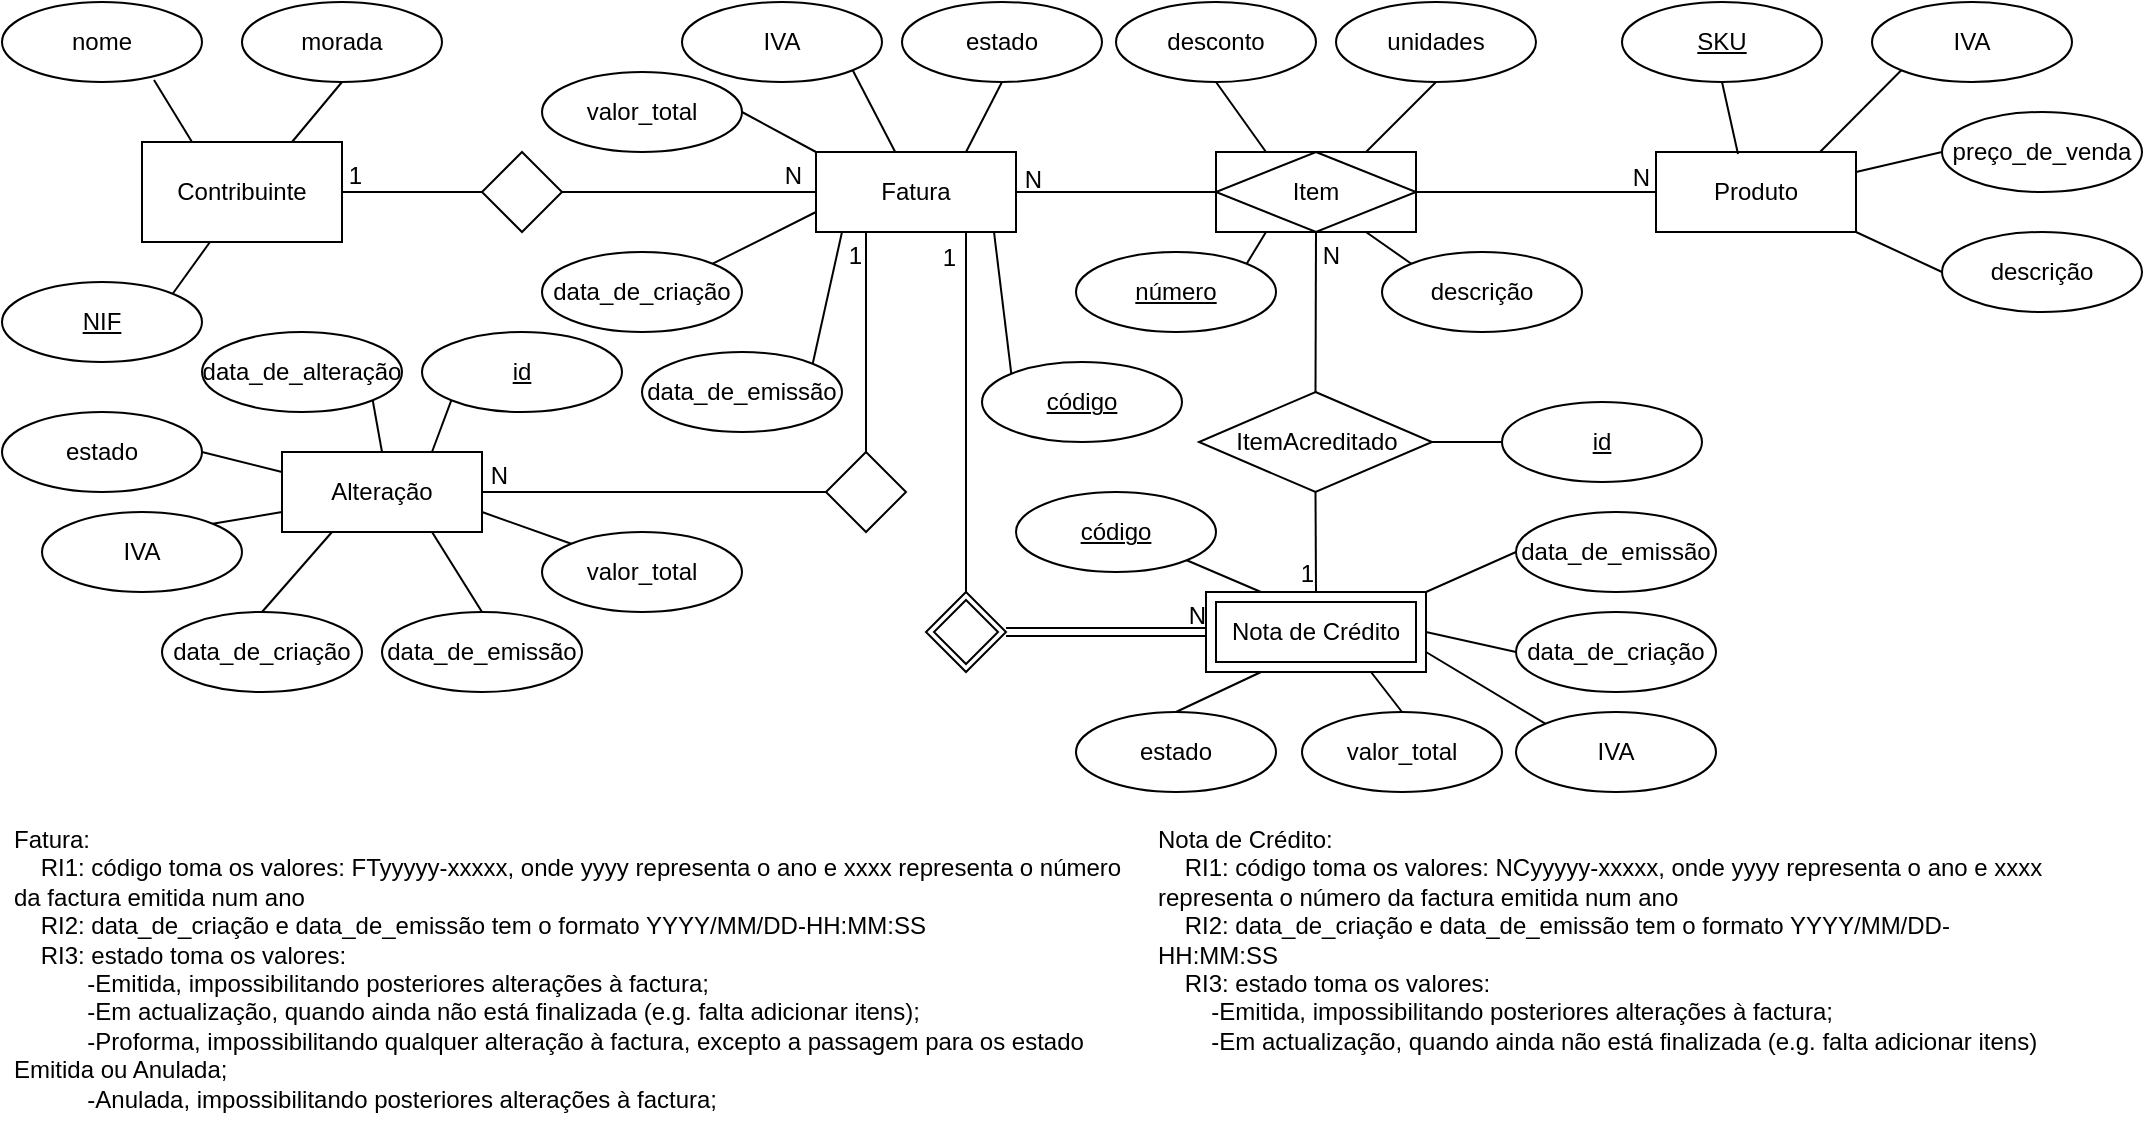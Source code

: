 <mxfile version="13.8.9-1" type="device"><diagram id="_QefGMFby_ssauYC7a9J" name="Page-1"><mxGraphModel dx="1946" dy="582" grid="1" gridSize="10" guides="1" tooltips="1" connect="1" arrows="1" fold="1" page="1" pageScale="1" pageWidth="850" pageHeight="1100" math="0" shadow="0"><root><mxCell id="0"/><mxCell id="1" parent="0"/><mxCell id="U_TX1g7S77VeadPZJB8o-40" value="Nota de Crédito" style="shape=ext;margin=3;double=1;whiteSpace=wrap;html=1;align=center;rounded=0;shadow=0;glass=0;sketch=0;strokeColor=#000000;gradientColor=none;" parent="1" vertex="1"><mxGeometry x="-78" y="350" width="110" height="40" as="geometry"/></mxCell><mxCell id="U_TX1g7S77VeadPZJB8o-41" value="Item" style="shape=associativeEntity;whiteSpace=wrap;html=1;align=center;rounded=0;shadow=0;glass=0;sketch=0;strokeColor=#000000;gradientColor=none;" parent="1" vertex="1"><mxGeometry x="-73" y="130" width="100" height="40" as="geometry"/></mxCell><mxCell id="U_TX1g7S77VeadPZJB8o-43" value="ItemAcreditado" style="shape=rhombus;perimeter=rhombusPerimeter;whiteSpace=wrap;html=1;align=center;rounded=0;shadow=0;glass=0;sketch=0;strokeColor=#000000;gradientColor=none;" parent="1" vertex="1"><mxGeometry x="-81.5" y="250" width="116.5" height="50" as="geometry"/></mxCell><mxCell id="U_TX1g7S77VeadPZJB8o-44" style="edgeStyle=orthogonalEdgeStyle;rounded=0;orthogonalLoop=1;jettySize=auto;html=1;exitX=0.5;exitY=1;exitDx=0;exitDy=0;" parent="1" source="U_TX1g7S77VeadPZJB8o-40" target="U_TX1g7S77VeadPZJB8o-40" edge="1"><mxGeometry relative="1" as="geometry"/></mxCell><mxCell id="U_TX1g7S77VeadPZJB8o-46" value="" style="shape=rhombus;double=1;perimeter=rhombusPerimeter;whiteSpace=wrap;html=1;align=center;rounded=0;shadow=0;glass=0;sketch=0;strokeColor=#000000;gradientColor=none;" parent="1" vertex="1"><mxGeometry x="-218" y="350" width="40" height="40" as="geometry"/></mxCell><mxCell id="U_TX1g7S77VeadPZJB8o-49" value="Fatura" style="whiteSpace=wrap;html=1;align=center;rounded=0;shadow=0;glass=0;sketch=0;strokeColor=#000000;gradientColor=none;" parent="1" vertex="1"><mxGeometry x="-273" y="130" width="100" height="40" as="geometry"/></mxCell><mxCell id="U_TX1g7S77VeadPZJB8o-50" value="Produto" style="whiteSpace=wrap;html=1;align=center;rounded=0;shadow=0;glass=0;sketch=0;strokeColor=#000000;gradientColor=none;" parent="1" vertex="1"><mxGeometry x="147" y="130" width="100" height="40" as="geometry"/></mxCell><mxCell id="U_TX1g7S77VeadPZJB8o-153" style="edgeStyle=none;rounded=0;orthogonalLoop=1;jettySize=auto;html=1;exitX=0;exitY=0;exitDx=0;exitDy=0;entryX=0.75;entryY=1;entryDx=0;entryDy=0;endArrow=none;endFill=0;strokeColor=#000000;" parent="1" source="U_TX1g7S77VeadPZJB8o-51" target="U_TX1g7S77VeadPZJB8o-41" edge="1"><mxGeometry relative="1" as="geometry"/></mxCell><mxCell id="U_TX1g7S77VeadPZJB8o-51" value="descrição" style="ellipse;whiteSpace=wrap;html=1;align=center;rounded=0;shadow=0;glass=0;sketch=0;strokeColor=#000000;gradientColor=none;" parent="1" vertex="1"><mxGeometry x="10" y="180" width="100" height="40" as="geometry"/></mxCell><mxCell id="U_TX1g7S77VeadPZJB8o-142" style="edgeStyle=none;rounded=0;orthogonalLoop=1;jettySize=auto;html=1;exitX=1;exitY=0;exitDx=0;exitDy=0;entryX=0.25;entryY=1;entryDx=0;entryDy=0;endArrow=none;endFill=0;strokeColor=#000000;" parent="1" source="U_TX1g7S77VeadPZJB8o-52" target="U_TX1g7S77VeadPZJB8o-41" edge="1"><mxGeometry relative="1" as="geometry"/></mxCell><mxCell id="U_TX1g7S77VeadPZJB8o-52" value="número" style="ellipse;whiteSpace=wrap;html=1;align=center;fontStyle=4;rounded=0;shadow=0;glass=0;sketch=0;strokeColor=#000000;gradientColor=none;" parent="1" vertex="1"><mxGeometry x="-143" y="180" width="100" height="40" as="geometry"/></mxCell><mxCell id="U_TX1g7S77VeadPZJB8o-140" style="edgeStyle=none;rounded=0;orthogonalLoop=1;jettySize=auto;html=1;exitX=0.5;exitY=1;exitDx=0;exitDy=0;entryX=0.25;entryY=0;entryDx=0;entryDy=0;endArrow=none;endFill=0;strokeColor=#000000;" parent="1" source="U_TX1g7S77VeadPZJB8o-53" target="U_TX1g7S77VeadPZJB8o-41" edge="1"><mxGeometry relative="1" as="geometry"/></mxCell><mxCell id="U_TX1g7S77VeadPZJB8o-53" value="desconto" style="ellipse;whiteSpace=wrap;html=1;align=center;rounded=0;shadow=0;glass=0;sketch=0;strokeColor=#000000;gradientColor=none;" parent="1" vertex="1"><mxGeometry x="-123" y="55" width="100" height="40" as="geometry"/></mxCell><mxCell id="U_TX1g7S77VeadPZJB8o-141" style="edgeStyle=none;rounded=0;orthogonalLoop=1;jettySize=auto;html=1;exitX=0.5;exitY=1;exitDx=0;exitDy=0;entryX=0.75;entryY=0;entryDx=0;entryDy=0;endArrow=none;endFill=0;strokeColor=#000000;" parent="1" source="U_TX1g7S77VeadPZJB8o-54" target="U_TX1g7S77VeadPZJB8o-41" edge="1"><mxGeometry relative="1" as="geometry"/></mxCell><mxCell id="U_TX1g7S77VeadPZJB8o-54" value="unidades" style="ellipse;whiteSpace=wrap;html=1;align=center;rounded=0;shadow=0;glass=0;sketch=0;strokeColor=#000000;gradientColor=none;" parent="1" vertex="1"><mxGeometry x="-13" y="55" width="100" height="40" as="geometry"/></mxCell><mxCell id="U_TX1g7S77VeadPZJB8o-138" style="edgeStyle=none;rounded=0;orthogonalLoop=1;jettySize=auto;html=1;exitX=0.5;exitY=1;exitDx=0;exitDy=0;entryX=0.75;entryY=0;entryDx=0;entryDy=0;endArrow=none;endFill=0;strokeColor=#000000;" parent="1" source="U_TX1g7S77VeadPZJB8o-55" target="U_TX1g7S77VeadPZJB8o-49" edge="1"><mxGeometry relative="1" as="geometry"/></mxCell><mxCell id="U_TX1g7S77VeadPZJB8o-55" value="estado" style="ellipse;whiteSpace=wrap;html=1;align=center;rounded=0;shadow=0;glass=0;sketch=0;strokeColor=#000000;gradientColor=none;" parent="1" vertex="1"><mxGeometry x="-230" y="55" width="100" height="40" as="geometry"/></mxCell><mxCell id="U_TX1g7S77VeadPZJB8o-139" style="edgeStyle=none;rounded=0;orthogonalLoop=1;jettySize=auto;html=1;exitX=0;exitY=0;exitDx=0;exitDy=0;entryX=0.89;entryY=1;entryDx=0;entryDy=0;entryPerimeter=0;endArrow=none;endFill=0;strokeColor=#000000;" parent="1" source="U_TX1g7S77VeadPZJB8o-56" target="U_TX1g7S77VeadPZJB8o-49" edge="1"><mxGeometry relative="1" as="geometry"/></mxCell><mxCell id="U_TX1g7S77VeadPZJB8o-56" value="código" style="ellipse;whiteSpace=wrap;html=1;align=center;fontStyle=4;rounded=0;shadow=0;glass=0;sketch=0;strokeColor=#000000;gradientColor=none;" parent="1" vertex="1"><mxGeometry x="-190" y="235" width="100" height="40" as="geometry"/></mxCell><mxCell id="U_TX1g7S77VeadPZJB8o-135" style="edgeStyle=none;rounded=0;orthogonalLoop=1;jettySize=auto;html=1;exitX=1;exitY=0;exitDx=0;exitDy=0;endArrow=none;endFill=0;strokeColor=#000000;" parent="1" source="U_TX1g7S77VeadPZJB8o-57" edge="1"><mxGeometry relative="1" as="geometry"><mxPoint x="-260" y="170" as="targetPoint"/></mxGeometry></mxCell><mxCell id="U_TX1g7S77VeadPZJB8o-57" value="data_de_emissão" style="ellipse;whiteSpace=wrap;html=1;align=center;rounded=0;shadow=0;glass=0;sketch=0;strokeColor=#000000;gradientColor=none;" parent="1" vertex="1"><mxGeometry x="-360" y="230" width="100" height="40" as="geometry"/></mxCell><mxCell id="U_TX1g7S77VeadPZJB8o-134" style="edgeStyle=none;rounded=0;orthogonalLoop=1;jettySize=auto;html=1;exitX=1;exitY=0;exitDx=0;exitDy=0;entryX=0;entryY=0.75;entryDx=0;entryDy=0;endArrow=none;endFill=0;strokeColor=#000000;" parent="1" source="U_TX1g7S77VeadPZJB8o-58" target="U_TX1g7S77VeadPZJB8o-49" edge="1"><mxGeometry relative="1" as="geometry"/></mxCell><mxCell id="U_TX1g7S77VeadPZJB8o-58" value="data_de_criação" style="ellipse;whiteSpace=wrap;html=1;align=center;rounded=0;shadow=0;glass=0;sketch=0;strokeColor=#000000;gradientColor=none;" parent="1" vertex="1"><mxGeometry x="-410" y="180" width="100" height="40" as="geometry"/></mxCell><mxCell id="U_TX1g7S77VeadPZJB8o-136" style="edgeStyle=none;rounded=0;orthogonalLoop=1;jettySize=auto;html=1;exitX=1;exitY=0.5;exitDx=0;exitDy=0;entryX=0;entryY=0;entryDx=0;entryDy=0;endArrow=none;endFill=0;strokeColor=#000000;" parent="1" source="U_TX1g7S77VeadPZJB8o-59" target="U_TX1g7S77VeadPZJB8o-49" edge="1"><mxGeometry relative="1" as="geometry"/></mxCell><mxCell id="U_TX1g7S77VeadPZJB8o-59" value="valor_total" style="ellipse;whiteSpace=wrap;html=1;align=center;rounded=0;shadow=0;glass=0;sketch=0;strokeColor=#000000;gradientColor=none;" parent="1" vertex="1"><mxGeometry x="-410" y="90" width="100" height="40" as="geometry"/></mxCell><mxCell id="U_TX1g7S77VeadPZJB8o-137" style="edgeStyle=none;rounded=0;orthogonalLoop=1;jettySize=auto;html=1;exitX=1;exitY=1;exitDx=0;exitDy=0;endArrow=none;endFill=0;strokeColor=#000000;" parent="1" source="U_TX1g7S77VeadPZJB8o-60" target="U_TX1g7S77VeadPZJB8o-49" edge="1"><mxGeometry relative="1" as="geometry"/></mxCell><mxCell id="U_TX1g7S77VeadPZJB8o-60" value="IVA" style="ellipse;whiteSpace=wrap;html=1;align=center;rounded=0;shadow=0;glass=0;sketch=0;strokeColor=#000000;gradientColor=none;" parent="1" vertex="1"><mxGeometry x="-340" y="55" width="100" height="40" as="geometry"/></mxCell><mxCell id="U_TX1g7S77VeadPZJB8o-156" style="edgeStyle=none;rounded=0;orthogonalLoop=1;jettySize=auto;html=1;exitX=1;exitY=1;exitDx=0;exitDy=0;entryX=0.25;entryY=0;entryDx=0;entryDy=0;endArrow=none;endFill=0;strokeColor=#000000;" parent="1" source="U_TX1g7S77VeadPZJB8o-62" target="U_TX1g7S77VeadPZJB8o-40" edge="1"><mxGeometry relative="1" as="geometry"/></mxCell><mxCell id="U_TX1g7S77VeadPZJB8o-62" value="código" style="ellipse;whiteSpace=wrap;html=1;align=center;fontStyle=4;rounded=0;shadow=0;glass=0;sketch=0;strokeColor=#000000;gradientColor=none;" parent="1" vertex="1"><mxGeometry x="-173" y="300" width="100" height="40" as="geometry"/></mxCell><mxCell id="U_TX1g7S77VeadPZJB8o-158" style="edgeStyle=none;rounded=0;orthogonalLoop=1;jettySize=auto;html=1;exitX=0;exitY=0.5;exitDx=0;exitDy=0;entryX=1;entryY=0;entryDx=0;entryDy=0;endArrow=none;endFill=0;strokeColor=#000000;" parent="1" source="U_TX1g7S77VeadPZJB8o-63" target="U_TX1g7S77VeadPZJB8o-40" edge="1"><mxGeometry relative="1" as="geometry"/></mxCell><mxCell id="U_TX1g7S77VeadPZJB8o-63" value="data_de_emissão" style="ellipse;whiteSpace=wrap;html=1;align=center;rounded=0;shadow=0;glass=0;sketch=0;strokeColor=#000000;gradientColor=none;" parent="1" vertex="1"><mxGeometry x="77" y="310" width="100" height="40" as="geometry"/></mxCell><mxCell id="U_TX1g7S77VeadPZJB8o-159" style="edgeStyle=none;rounded=0;orthogonalLoop=1;jettySize=auto;html=1;exitX=0;exitY=0.5;exitDx=0;exitDy=0;entryX=1;entryY=0.5;entryDx=0;entryDy=0;endArrow=none;endFill=0;strokeColor=#000000;" parent="1" source="U_TX1g7S77VeadPZJB8o-64" target="U_TX1g7S77VeadPZJB8o-40" edge="1"><mxGeometry relative="1" as="geometry"/></mxCell><mxCell id="U_TX1g7S77VeadPZJB8o-64" value="data_de_criação" style="ellipse;whiteSpace=wrap;html=1;align=center;rounded=0;shadow=0;glass=0;sketch=0;strokeColor=#000000;gradientColor=none;" parent="1" vertex="1"><mxGeometry x="77" y="360" width="100" height="40" as="geometry"/></mxCell><mxCell id="U_TX1g7S77VeadPZJB8o-162" style="edgeStyle=none;rounded=0;orthogonalLoop=1;jettySize=auto;html=1;exitX=0.5;exitY=0;exitDx=0;exitDy=0;entryX=0.25;entryY=1;entryDx=0;entryDy=0;endArrow=none;endFill=0;strokeColor=#000000;" parent="1" source="U_TX1g7S77VeadPZJB8o-65" target="U_TX1g7S77VeadPZJB8o-40" edge="1"><mxGeometry relative="1" as="geometry"/></mxCell><mxCell id="U_TX1g7S77VeadPZJB8o-65" value="estado" style="ellipse;whiteSpace=wrap;html=1;align=center;rounded=0;shadow=0;glass=0;sketch=0;strokeColor=#000000;gradientColor=none;" parent="1" vertex="1"><mxGeometry x="-143" y="410" width="100" height="40" as="geometry"/></mxCell><mxCell id="U_TX1g7S77VeadPZJB8o-161" style="edgeStyle=none;rounded=0;orthogonalLoop=1;jettySize=auto;html=1;exitX=0.5;exitY=0;exitDx=0;exitDy=0;entryX=0.75;entryY=1;entryDx=0;entryDy=0;endArrow=none;endFill=0;strokeColor=#000000;" parent="1" source="U_TX1g7S77VeadPZJB8o-66" target="U_TX1g7S77VeadPZJB8o-40" edge="1"><mxGeometry relative="1" as="geometry"/></mxCell><mxCell id="U_TX1g7S77VeadPZJB8o-66" value="valor_total" style="ellipse;whiteSpace=wrap;html=1;align=center;rounded=0;shadow=0;glass=0;sketch=0;strokeColor=#000000;gradientColor=none;" parent="1" vertex="1"><mxGeometry x="-30" y="410" width="100" height="40" as="geometry"/></mxCell><mxCell id="U_TX1g7S77VeadPZJB8o-160" style="edgeStyle=none;rounded=0;orthogonalLoop=1;jettySize=auto;html=1;exitX=0;exitY=0;exitDx=0;exitDy=0;entryX=1;entryY=0.75;entryDx=0;entryDy=0;endArrow=none;endFill=0;strokeColor=#000000;" parent="1" source="U_TX1g7S77VeadPZJB8o-67" target="U_TX1g7S77VeadPZJB8o-40" edge="1"><mxGeometry relative="1" as="geometry"/></mxCell><mxCell id="U_TX1g7S77VeadPZJB8o-67" value="IVA" style="ellipse;whiteSpace=wrap;html=1;align=center;rounded=0;shadow=0;glass=0;sketch=0;strokeColor=#000000;gradientColor=none;" parent="1" vertex="1"><mxGeometry x="77" y="410" width="100" height="40" as="geometry"/></mxCell><mxCell id="U_TX1g7S77VeadPZJB8o-68" value="Fatura:&#xA;    RI1: código toma os valores: FTyyyyy-xxxxx, onde yyyy representa o ano e xxxx representa o número da factura emitida num ano&#xA;    RI2: data_de_criação e data_de_emissão tem o formato YYYY/MM/DD-HH:MM:SS&#xA;    RI3: estado toma os valores:&#xA;           -Emitida, impossibilitando posteriores alterações à factura;&#xA;           -Em actualização, quando ainda não está finalizada (e.g. falta adicionar itens);&#xA;           -Proforma, impossibilitando qualquer alteração à factura, excepto a passagem para os estado&#xA;Emitida ou Anulada;&#xA;           -Anulada, impossibilitando posteriores alterações à factura;&#xA;" style="text;strokeColor=none;fillColor=none;spacingLeft=4;spacingRight=4;overflow=hidden;rotatable=0;points=[[0,0.5],[1,0.5]];portConstraint=eastwest;fontSize=12;rounded=0;shadow=0;glass=0;sketch=0;align=left;whiteSpace=wrap;" parent="1" vertex="1"><mxGeometry x="-680" y="460" width="570" height="160" as="geometry"/></mxCell><mxCell id="U_TX1g7S77VeadPZJB8o-69" value="Nota de Crédito:&#xA;    RI1: código toma os valores: NCyyyyy-xxxxx, onde yyyy representa o ano e xxxx representa o número da factura emitida num ano&#xA;    RI2: data_de_criação e data_de_emissão tem o formato YYYY/MM/DD-HH:MM:SS&#xA;    RI3: estado toma os valores:&#xA;        -Emitida, impossibilitando posteriores alterações à factura;&#xA;        -Em actualização, quando ainda não está finalizada (e.g. falta adicionar itens)&#xA;" style="text;strokeColor=none;fillColor=none;spacingLeft=4;spacingRight=4;overflow=hidden;rotatable=0;points=[[0,0.5],[1,0.5]];portConstraint=eastwest;fontSize=12;rounded=0;shadow=0;glass=0;sketch=0;align=left;whiteSpace=wrap;" parent="1" vertex="1"><mxGeometry x="-108.5" y="460" width="457" height="130" as="geometry"/></mxCell><mxCell id="U_TX1g7S77VeadPZJB8o-157" style="edgeStyle=none;rounded=0;orthogonalLoop=1;jettySize=auto;html=1;exitX=0;exitY=0.5;exitDx=0;exitDy=0;entryX=1;entryY=0.5;entryDx=0;entryDy=0;endArrow=none;endFill=0;strokeColor=#000000;" parent="1" source="U_TX1g7S77VeadPZJB8o-72" target="U_TX1g7S77VeadPZJB8o-43" edge="1"><mxGeometry relative="1" as="geometry"/></mxCell><mxCell id="U_TX1g7S77VeadPZJB8o-72" value="id" style="ellipse;whiteSpace=wrap;html=1;align=center;fontStyle=4;rounded=0;shadow=0;glass=0;sketch=0;strokeColor=#000000;gradientColor=none;" parent="1" vertex="1"><mxGeometry x="70" y="255" width="100" height="40" as="geometry"/></mxCell><mxCell id="U_TX1g7S77VeadPZJB8o-150" style="edgeStyle=none;rounded=0;orthogonalLoop=1;jettySize=auto;html=1;exitX=0;exitY=1;exitDx=0;exitDy=0;entryX=0.82;entryY=0;entryDx=0;entryDy=0;entryPerimeter=0;endArrow=none;endFill=0;strokeColor=#000000;" parent="1" source="U_TX1g7S77VeadPZJB8o-74" target="U_TX1g7S77VeadPZJB8o-50" edge="1"><mxGeometry relative="1" as="geometry"/></mxCell><mxCell id="U_TX1g7S77VeadPZJB8o-74" value="IVA" style="ellipse;whiteSpace=wrap;html=1;align=center;rounded=0;shadow=0;glass=0;sketch=0;strokeColor=#000000;gradientColor=none;" parent="1" vertex="1"><mxGeometry x="255" y="55" width="100" height="40" as="geometry"/></mxCell><mxCell id="U_TX1g7S77VeadPZJB8o-149" style="edgeStyle=none;rounded=0;orthogonalLoop=1;jettySize=auto;html=1;exitX=0;exitY=0.5;exitDx=0;exitDy=0;entryX=1;entryY=0.25;entryDx=0;entryDy=0;endArrow=none;endFill=0;strokeColor=#000000;" parent="1" source="U_TX1g7S77VeadPZJB8o-75" target="U_TX1g7S77VeadPZJB8o-50" edge="1"><mxGeometry relative="1" as="geometry"/></mxCell><mxCell id="U_TX1g7S77VeadPZJB8o-75" value="preço_de_venda" style="ellipse;whiteSpace=wrap;html=1;align=center;rounded=0;shadow=0;glass=0;sketch=0;strokeColor=#000000;gradientColor=none;" parent="1" vertex="1"><mxGeometry x="290" y="110" width="100" height="40" as="geometry"/></mxCell><mxCell id="U_TX1g7S77VeadPZJB8o-148" style="edgeStyle=none;rounded=0;orthogonalLoop=1;jettySize=auto;html=1;exitX=0;exitY=0.5;exitDx=0;exitDy=0;entryX=1;entryY=1;entryDx=0;entryDy=0;endArrow=none;endFill=0;strokeColor=#000000;" parent="1" source="U_TX1g7S77VeadPZJB8o-76" target="U_TX1g7S77VeadPZJB8o-50" edge="1"><mxGeometry relative="1" as="geometry"/></mxCell><mxCell id="U_TX1g7S77VeadPZJB8o-76" value="descrição" style="ellipse;whiteSpace=wrap;html=1;align=center;rounded=0;shadow=0;glass=0;sketch=0;strokeColor=#000000;gradientColor=none;" parent="1" vertex="1"><mxGeometry x="290" y="170" width="100" height="40" as="geometry"/></mxCell><mxCell id="U_TX1g7S77VeadPZJB8o-144" style="edgeStyle=none;rounded=0;orthogonalLoop=1;jettySize=auto;html=1;exitX=0.5;exitY=1;exitDx=0;exitDy=0;entryX=0.41;entryY=0.025;entryDx=0;entryDy=0;entryPerimeter=0;endArrow=none;endFill=0;strokeColor=#000000;" parent="1" source="U_TX1g7S77VeadPZJB8o-77" target="U_TX1g7S77VeadPZJB8o-50" edge="1"><mxGeometry relative="1" as="geometry"/></mxCell><mxCell id="U_TX1g7S77VeadPZJB8o-77" value="SKU" style="ellipse;whiteSpace=wrap;html=1;align=center;fontStyle=4;rounded=0;shadow=0;glass=0;sketch=0;strokeColor=#000000;gradientColor=none;" parent="1" vertex="1"><mxGeometry x="130" y="55" width="100" height="40" as="geometry"/></mxCell><mxCell id="U_TX1g7S77VeadPZJB8o-79" value="" style="shape=rhombus;perimeter=rhombusPerimeter;whiteSpace=wrap;html=1;align=center;rounded=0;shadow=0;glass=0;sketch=0;strokeColor=#000000;gradientColor=none;" parent="1" vertex="1"><mxGeometry x="-440" y="130" width="40" height="40" as="geometry"/></mxCell><mxCell id="U_TX1g7S77VeadPZJB8o-80" value="Contribuinte" style="whiteSpace=wrap;html=1;align=center;rounded=0;shadow=0;glass=0;sketch=0;strokeColor=#000000;gradientColor=none;" parent="1" vertex="1"><mxGeometry x="-610" y="125" width="100" height="50" as="geometry"/></mxCell><mxCell id="U_TX1g7S77VeadPZJB8o-81" value="" style="shape=rhombus;perimeter=rhombusPerimeter;whiteSpace=wrap;html=1;align=center;rounded=0;shadow=0;glass=0;sketch=0;strokeColor=#000000;gradientColor=none;" parent="1" vertex="1"><mxGeometry x="-268" y="280" width="40" height="40" as="geometry"/></mxCell><mxCell id="U_TX1g7S77VeadPZJB8o-82" value="Alteração" style="whiteSpace=wrap;html=1;align=center;rounded=0;shadow=0;glass=0;sketch=0;strokeColor=#000000;gradientColor=none;" parent="1" vertex="1"><mxGeometry x="-540" y="280" width="100" height="40" as="geometry"/></mxCell><mxCell id="U_TX1g7S77VeadPZJB8o-127" style="edgeStyle=none;rounded=0;orthogonalLoop=1;jettySize=auto;html=1;exitX=1;exitY=0;exitDx=0;exitDy=0;entryX=0.34;entryY=1;entryDx=0;entryDy=0;entryPerimeter=0;endArrow=none;endFill=0;strokeColor=#000000;" parent="1" source="U_TX1g7S77VeadPZJB8o-84" target="U_TX1g7S77VeadPZJB8o-80" edge="1"><mxGeometry relative="1" as="geometry"/></mxCell><mxCell id="U_TX1g7S77VeadPZJB8o-84" value="NIF" style="ellipse;whiteSpace=wrap;html=1;align=center;fontStyle=4;rounded=0;shadow=0;glass=0;sketch=0;strokeColor=#000000;gradientColor=none;" parent="1" vertex="1"><mxGeometry x="-680" y="195" width="100" height="40" as="geometry"/></mxCell><mxCell id="U_TX1g7S77VeadPZJB8o-125" style="rounded=0;orthogonalLoop=1;jettySize=auto;html=1;exitX=0.76;exitY=0.975;exitDx=0;exitDy=0;entryX=0.25;entryY=0;entryDx=0;entryDy=0;endArrow=none;endFill=0;strokeColor=#000000;exitPerimeter=0;" parent="1" source="U_TX1g7S77VeadPZJB8o-85" target="U_TX1g7S77VeadPZJB8o-80" edge="1"><mxGeometry relative="1" as="geometry"/></mxCell><mxCell id="U_TX1g7S77VeadPZJB8o-85" value="nome" style="ellipse;whiteSpace=wrap;html=1;align=center;rounded=0;shadow=0;glass=0;sketch=0;strokeColor=#000000;gradientColor=none;" parent="1" vertex="1"><mxGeometry x="-680" y="55" width="100" height="40" as="geometry"/></mxCell><mxCell id="U_TX1g7S77VeadPZJB8o-154" style="edgeStyle=none;rounded=0;orthogonalLoop=1;jettySize=auto;html=1;exitX=0.5;exitY=1;exitDx=0;exitDy=0;entryX=0.75;entryY=0;entryDx=0;entryDy=0;endArrow=none;endFill=0;strokeColor=#000000;" parent="1" source="U_TX1g7S77VeadPZJB8o-86" target="U_TX1g7S77VeadPZJB8o-80" edge="1"><mxGeometry relative="1" as="geometry"/></mxCell><mxCell id="U_TX1g7S77VeadPZJB8o-86" value="morada" style="ellipse;whiteSpace=wrap;html=1;align=center;rounded=0;shadow=0;glass=0;sketch=0;strokeColor=#000000;gradientColor=none;" parent="1" vertex="1"><mxGeometry x="-560" y="55" width="100" height="40" as="geometry"/></mxCell><mxCell id="U_TX1g7S77VeadPZJB8o-130" style="edgeStyle=none;rounded=0;orthogonalLoop=1;jettySize=auto;html=1;exitX=0.5;exitY=0;exitDx=0;exitDy=0;entryX=0.25;entryY=1;entryDx=0;entryDy=0;endArrow=none;endFill=0;strokeColor=#000000;" parent="1" source="U_TX1g7S77VeadPZJB8o-87" target="U_TX1g7S77VeadPZJB8o-82" edge="1"><mxGeometry relative="1" as="geometry"/></mxCell><mxCell id="U_TX1g7S77VeadPZJB8o-87" value="data_de_criação" style="ellipse;whiteSpace=wrap;html=1;align=center;rounded=0;shadow=0;glass=0;sketch=0;strokeColor=#000000;gradientColor=none;" parent="1" vertex="1"><mxGeometry x="-600" y="360" width="100" height="40" as="geometry"/></mxCell><mxCell id="U_TX1g7S77VeadPZJB8o-155" style="edgeStyle=none;rounded=0;orthogonalLoop=1;jettySize=auto;html=1;exitX=0.5;exitY=0;exitDx=0;exitDy=0;entryX=0.75;entryY=1;entryDx=0;entryDy=0;endArrow=none;endFill=0;strokeColor=#000000;" parent="1" source="U_TX1g7S77VeadPZJB8o-88" target="U_TX1g7S77VeadPZJB8o-82" edge="1"><mxGeometry relative="1" as="geometry"/></mxCell><mxCell id="U_TX1g7S77VeadPZJB8o-88" value="data_de_emissão" style="ellipse;whiteSpace=wrap;html=1;align=center;rounded=0;shadow=0;glass=0;sketch=0;strokeColor=#000000;gradientColor=none;" parent="1" vertex="1"><mxGeometry x="-490" y="360" width="100" height="40" as="geometry"/></mxCell><mxCell id="U_TX1g7S77VeadPZJB8o-132" style="edgeStyle=none;rounded=0;orthogonalLoop=1;jettySize=auto;html=1;exitX=0;exitY=0;exitDx=0;exitDy=0;entryX=1;entryY=0.75;entryDx=0;entryDy=0;endArrow=none;endFill=0;strokeColor=#000000;" parent="1" source="U_TX1g7S77VeadPZJB8o-89" target="U_TX1g7S77VeadPZJB8o-82" edge="1"><mxGeometry relative="1" as="geometry"/></mxCell><mxCell id="U_TX1g7S77VeadPZJB8o-89" value="valor_total" style="ellipse;whiteSpace=wrap;html=1;align=center;rounded=0;shadow=0;glass=0;sketch=0;strokeColor=#000000;gradientColor=none;" parent="1" vertex="1"><mxGeometry x="-410" y="320" width="100" height="40" as="geometry"/></mxCell><mxCell id="U_TX1g7S77VeadPZJB8o-129" style="edgeStyle=none;rounded=0;orthogonalLoop=1;jettySize=auto;html=1;exitX=1;exitY=0;exitDx=0;exitDy=0;entryX=0;entryY=0.75;entryDx=0;entryDy=0;endArrow=none;endFill=0;strokeColor=#000000;" parent="1" source="U_TX1g7S77VeadPZJB8o-90" target="U_TX1g7S77VeadPZJB8o-82" edge="1"><mxGeometry relative="1" as="geometry"/></mxCell><mxCell id="U_TX1g7S77VeadPZJB8o-90" value="IVA" style="ellipse;whiteSpace=wrap;html=1;align=center;rounded=0;shadow=0;glass=0;sketch=0;strokeColor=#000000;gradientColor=none;" parent="1" vertex="1"><mxGeometry x="-660" y="310" width="100" height="40" as="geometry"/></mxCell><mxCell id="U_TX1g7S77VeadPZJB8o-128" style="edgeStyle=none;rounded=0;orthogonalLoop=1;jettySize=auto;html=1;exitX=1;exitY=0.5;exitDx=0;exitDy=0;entryX=0;entryY=0.25;entryDx=0;entryDy=0;endArrow=none;endFill=0;strokeColor=#000000;" parent="1" source="U_TX1g7S77VeadPZJB8o-92" target="U_TX1g7S77VeadPZJB8o-82" edge="1"><mxGeometry relative="1" as="geometry"/></mxCell><mxCell id="U_TX1g7S77VeadPZJB8o-92" value="estado" style="ellipse;whiteSpace=wrap;html=1;align=center;rounded=0;shadow=0;glass=0;sketch=0;strokeColor=#000000;gradientColor=none;" parent="1" vertex="1"><mxGeometry x="-680" y="260" width="100" height="40" as="geometry"/></mxCell><mxCell id="U_TX1g7S77VeadPZJB8o-133" style="edgeStyle=none;rounded=0;orthogonalLoop=1;jettySize=auto;html=1;exitX=1;exitY=1;exitDx=0;exitDy=0;entryX=0.5;entryY=0;entryDx=0;entryDy=0;endArrow=none;endFill=0;strokeColor=#000000;" parent="1" source="U_TX1g7S77VeadPZJB8o-93" target="U_TX1g7S77VeadPZJB8o-82" edge="1"><mxGeometry relative="1" as="geometry"/></mxCell><mxCell id="U_TX1g7S77VeadPZJB8o-93" value="data_de_alteração" style="ellipse;whiteSpace=wrap;html=1;align=center;rounded=0;shadow=0;glass=0;sketch=0;strokeColor=#000000;gradientColor=none;" parent="1" vertex="1"><mxGeometry x="-580" y="220" width="100" height="40" as="geometry"/></mxCell><mxCell id="U_TX1g7S77VeadPZJB8o-97" value="" style="endArrow=none;html=1;rounded=0;strokeColor=#000000;exitX=1;exitY=0.5;exitDx=0;exitDy=0;entryX=0;entryY=0.5;entryDx=0;entryDy=0;" parent="1" source="U_TX1g7S77VeadPZJB8o-79" target="U_TX1g7S77VeadPZJB8o-49" edge="1"><mxGeometry relative="1" as="geometry"><mxPoint x="-370" y="170" as="sourcePoint"/><mxPoint x="-70" y="330" as="targetPoint"/></mxGeometry></mxCell><mxCell id="U_TX1g7S77VeadPZJB8o-98" value="N" style="resizable=0;html=1;align=right;verticalAlign=bottom;" parent="U_TX1g7S77VeadPZJB8o-97" connectable="0" vertex="1"><mxGeometry x="1" relative="1" as="geometry"><mxPoint x="-7" as="offset"/></mxGeometry></mxCell><mxCell id="U_TX1g7S77VeadPZJB8o-99" value="" style="endArrow=none;html=1;rounded=0;strokeColor=#000000;entryX=1;entryY=0.5;entryDx=0;entryDy=0;exitX=0;exitY=0.5;exitDx=0;exitDy=0;" parent="1" source="U_TX1g7S77VeadPZJB8o-79" target="U_TX1g7S77VeadPZJB8o-80" edge="1"><mxGeometry relative="1" as="geometry"><mxPoint x="-230" y="330" as="sourcePoint"/><mxPoint x="-70" y="330" as="targetPoint"/></mxGeometry></mxCell><mxCell id="U_TX1g7S77VeadPZJB8o-100" value="1" style="resizable=0;html=1;align=right;verticalAlign=bottom;" parent="U_TX1g7S77VeadPZJB8o-99" connectable="0" vertex="1"><mxGeometry x="1" relative="1" as="geometry"><mxPoint x="10" as="offset"/></mxGeometry></mxCell><mxCell id="U_TX1g7S77VeadPZJB8o-101" value="" style="endArrow=none;html=1;rounded=0;strokeColor=#000000;exitX=0.5;exitY=0;exitDx=0;exitDy=0;entryX=0.25;entryY=1;entryDx=0;entryDy=0;" parent="1" source="U_TX1g7S77VeadPZJB8o-81" target="U_TX1g7S77VeadPZJB8o-49" edge="1"><mxGeometry relative="1" as="geometry"><mxPoint x="-230" y="330" as="sourcePoint"/><mxPoint x="-70" y="330" as="targetPoint"/></mxGeometry></mxCell><mxCell id="U_TX1g7S77VeadPZJB8o-102" value="1" style="resizable=0;html=1;align=right;verticalAlign=bottom;" parent="U_TX1g7S77VeadPZJB8o-101" connectable="0" vertex="1"><mxGeometry x="1" relative="1" as="geometry"><mxPoint x="-2" y="20.71" as="offset"/></mxGeometry></mxCell><mxCell id="U_TX1g7S77VeadPZJB8o-103" value="" style="endArrow=none;html=1;rounded=0;strokeColor=#000000;entryX=1;entryY=0.5;entryDx=0;entryDy=0;exitX=0;exitY=0.5;exitDx=0;exitDy=0;" parent="1" source="U_TX1g7S77VeadPZJB8o-81" target="U_TX1g7S77VeadPZJB8o-82" edge="1"><mxGeometry relative="1" as="geometry"><mxPoint x="-230" y="330" as="sourcePoint"/><mxPoint x="-70" y="330" as="targetPoint"/></mxGeometry></mxCell><mxCell id="U_TX1g7S77VeadPZJB8o-104" value="N" style="resizable=0;html=1;align=right;verticalAlign=bottom;" parent="U_TX1g7S77VeadPZJB8o-103" connectable="0" vertex="1"><mxGeometry x="1" relative="1" as="geometry"><mxPoint x="13" as="offset"/></mxGeometry></mxCell><mxCell id="U_TX1g7S77VeadPZJB8o-111" value="" style="endArrow=none;html=1;rounded=0;strokeColor=#000000;exitX=1;exitY=0.5;exitDx=0;exitDy=0;entryX=0;entryY=0.5;entryDx=0;entryDy=0;" parent="1" source="U_TX1g7S77VeadPZJB8o-41" target="U_TX1g7S77VeadPZJB8o-50" edge="1"><mxGeometry relative="1" as="geometry"><mxPoint x="-230" y="330" as="sourcePoint"/><mxPoint x="-70" y="330" as="targetPoint"/></mxGeometry></mxCell><mxCell id="U_TX1g7S77VeadPZJB8o-112" value="N" style="resizable=0;html=1;align=right;verticalAlign=bottom;" parent="U_TX1g7S77VeadPZJB8o-111" connectable="0" vertex="1"><mxGeometry x="1" relative="1" as="geometry"><mxPoint x="-3" y="1" as="offset"/></mxGeometry></mxCell><mxCell id="U_TX1g7S77VeadPZJB8o-113" value="" style="endArrow=none;html=1;rounded=0;strokeColor=#000000;entryX=1;entryY=0.5;entryDx=0;entryDy=0;exitX=0;exitY=0.5;exitDx=0;exitDy=0;" parent="1" source="U_TX1g7S77VeadPZJB8o-41" target="U_TX1g7S77VeadPZJB8o-49" edge="1"><mxGeometry relative="1" as="geometry"><mxPoint x="-230" y="330" as="sourcePoint"/><mxPoint x="-70" y="330" as="targetPoint"/></mxGeometry></mxCell><mxCell id="U_TX1g7S77VeadPZJB8o-114" value="N" style="resizable=0;html=1;align=right;verticalAlign=bottom;" parent="U_TX1g7S77VeadPZJB8o-113" connectable="0" vertex="1"><mxGeometry x="1" relative="1" as="geometry"><mxPoint x="13" y="2" as="offset"/></mxGeometry></mxCell><mxCell id="U_TX1g7S77VeadPZJB8o-115" value="" style="endArrow=none;html=1;rounded=0;strokeColor=#000000;exitX=0.5;exitY=0;exitDx=0;exitDy=0;entryX=0.5;entryY=1;entryDx=0;entryDy=0;" parent="1" source="U_TX1g7S77VeadPZJB8o-43" target="U_TX1g7S77VeadPZJB8o-41" edge="1"><mxGeometry relative="1" as="geometry"><mxPoint x="-230" y="330" as="sourcePoint"/><mxPoint x="-70" y="330" as="targetPoint"/></mxGeometry></mxCell><mxCell id="U_TX1g7S77VeadPZJB8o-116" value="N" style="resizable=0;html=1;align=right;verticalAlign=bottom;" parent="U_TX1g7S77VeadPZJB8o-115" connectable="0" vertex="1"><mxGeometry x="1" relative="1" as="geometry"><mxPoint x="13" y="20" as="offset"/></mxGeometry></mxCell><mxCell id="U_TX1g7S77VeadPZJB8o-119" value="" style="endArrow=none;html=1;rounded=0;strokeColor=#000000;exitX=0.5;exitY=1;exitDx=0;exitDy=0;entryX=0.5;entryY=0;entryDx=0;entryDy=0;" parent="1" target="U_TX1g7S77VeadPZJB8o-40" edge="1"><mxGeometry relative="1" as="geometry"><mxPoint x="-23.25" y="300" as="sourcePoint"/><mxPoint x="-18" y="350" as="targetPoint"/></mxGeometry></mxCell><mxCell id="U_TX1g7S77VeadPZJB8o-120" value="1" style="resizable=0;html=1;align=right;verticalAlign=bottom;" parent="U_TX1g7S77VeadPZJB8o-119" connectable="0" vertex="1"><mxGeometry x="1" relative="1" as="geometry"/></mxCell><mxCell id="U_TX1g7S77VeadPZJB8o-121" value="" style="shape=link;html=1;rounded=0;endArrow=none;endFill=0;strokeColor=#000000;exitX=1;exitY=0.5;exitDx=0;exitDy=0;entryX=0;entryY=0.5;entryDx=0;entryDy=0;" parent="1" source="U_TX1g7S77VeadPZJB8o-46" target="U_TX1g7S77VeadPZJB8o-40" edge="1"><mxGeometry relative="1" as="geometry"><mxPoint x="-230" y="330" as="sourcePoint"/><mxPoint x="-70" y="330" as="targetPoint"/></mxGeometry></mxCell><mxCell id="U_TX1g7S77VeadPZJB8o-122" value="N" style="resizable=0;html=1;align=right;verticalAlign=bottom;" parent="U_TX1g7S77VeadPZJB8o-121" connectable="0" vertex="1"><mxGeometry x="1" relative="1" as="geometry"/></mxCell><mxCell id="U_TX1g7S77VeadPZJB8o-123" value="" style="endArrow=none;html=1;rounded=0;strokeColor=#000000;exitX=0.5;exitY=0;exitDx=0;exitDy=0;entryX=0.75;entryY=1;entryDx=0;entryDy=0;" parent="1" source="U_TX1g7S77VeadPZJB8o-46" target="U_TX1g7S77VeadPZJB8o-49" edge="1"><mxGeometry relative="1" as="geometry"><mxPoint x="-230" y="330" as="sourcePoint"/><mxPoint x="-70" y="330" as="targetPoint"/></mxGeometry></mxCell><mxCell id="U_TX1g7S77VeadPZJB8o-124" value="1" style="resizable=0;html=1;align=right;verticalAlign=bottom;" parent="U_TX1g7S77VeadPZJB8o-123" connectable="0" vertex="1"><mxGeometry x="1" relative="1" as="geometry"><mxPoint x="-5" y="21" as="offset"/></mxGeometry></mxCell><mxCell id="vvv6XwBPWz_YerHJgBAh-4" style="rounded=0;orthogonalLoop=1;jettySize=auto;html=1;exitX=0;exitY=1;exitDx=0;exitDy=0;entryX=0.75;entryY=0;entryDx=0;entryDy=0;endArrow=none;endFill=0;" edge="1" parent="1" source="vvv6XwBPWz_YerHJgBAh-3" target="U_TX1g7S77VeadPZJB8o-82"><mxGeometry relative="1" as="geometry"/></mxCell><mxCell id="vvv6XwBPWz_YerHJgBAh-3" value="id" style="ellipse;whiteSpace=wrap;html=1;align=center;fontStyle=4;" vertex="1" parent="1"><mxGeometry x="-470" y="220" width="100" height="40" as="geometry"/></mxCell></root></mxGraphModel></diagram></mxfile>